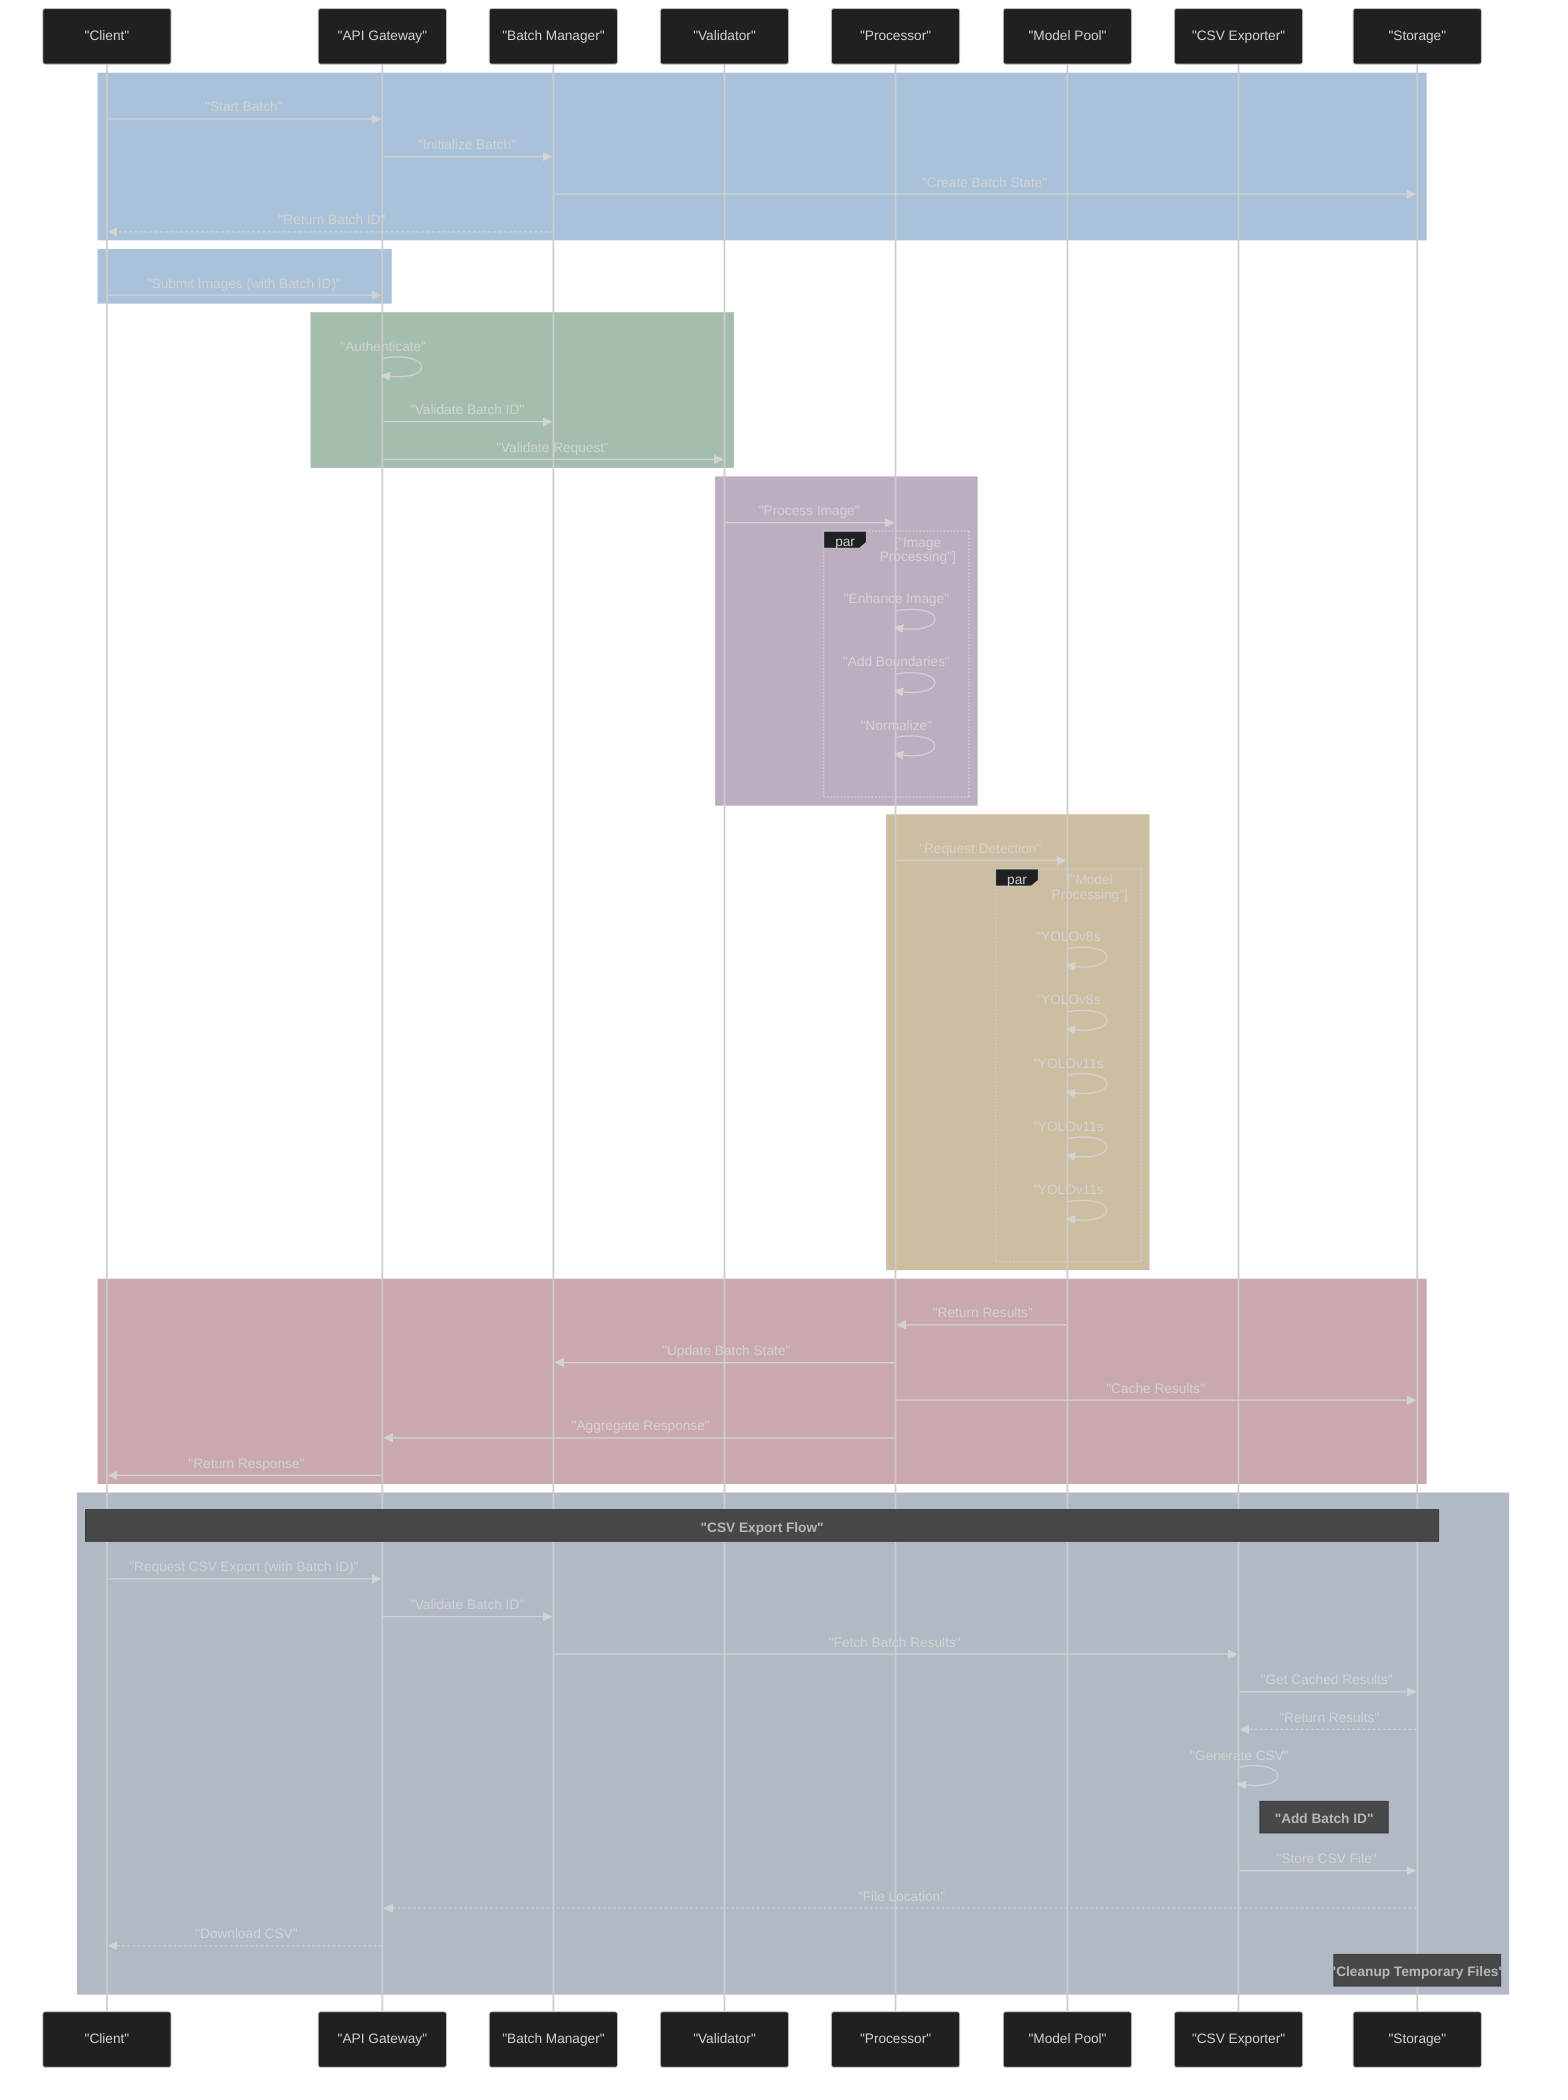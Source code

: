 %%{init: {'theme': 'dark', 'themeVariables': { 'fontFamily': 'arial', 'fontSize': '18px', 'fontWeight': 'bold', 'messageFontWeight': 'bold', 'noteFontWeight': 'bold'}}}%%
sequenceDiagram
    participant C as "Client"
    participant A as "API Gateway"
    participant B as "Batch Manager"
    participant V as "Validator"
    participant P as "Processor"
    participant M as "Model Pool"
    participant E as "CSV Exporter"
    participant S as "Storage"

    rect rgba(40, 100, 160, 0.4)
        C->>A: "Start Batch"
        A->>B: "Initialize Batch"
        B->>S: "Create Batch State"
        B-->>C: "Return Batch ID"
    end

    rect rgba(40, 100, 160, 0.4)
        C->>A: "Submit Images (with Batch ID)"
    end
    
    rect rgba(30, 90, 50, 0.4)
        A->>A: "Authenticate"
        A->>B: "Validate Batch ID"
        A->>V: "Validate Request"
    end
    
    rect rgba(90, 50, 100, 0.4)
        V->>P: "Process Image"
        
        par "Image Processing"
            P->>P: "Enhance Image"
            P->>P: "Add Boundaries"
            P->>P: "Normalize"
        end
    end
    
    rect rgba(130, 90, 20, 0.4) 
        P->>M: "Request Detection"
        
        par "Model Processing"
            M->>M: "YOLOv8s #1"
            M->>M: "YOLOv8s #2"
            M->>M: "YOLOv11s #1"
            M->>M: "YOLOv11s #2"
            M->>M: "YOLOv11s #3"
        end
    end
    
    rect rgba(120, 40, 50, 0.4)
        M->>P: "Return Results"
        P->>B: "Update Batch State"
        P->>S: "Cache Results"
        P->>A: "Aggregate Response"
        A->>C: "Return Response"
    end

    rect rgba(60, 80, 110, 0.4)
        Note over C,S: "CSV Export Flow"
        C->>A: "Request CSV Export (with Batch ID)"
        A->>B: "Validate Batch ID"
        B->>E: "Fetch Batch Results"
        E->>S: "Get Cached Results"
        S-->>E: "Return Results"
        E->>E: "Generate CSV"
        Note right of E: "Add Batch ID"
        E->>S: "Store CSV File"
        S-->>A: "File Location"
        A-->>C: "Download CSV"
        Note over S: "Cleanup Temporary Files"
    end